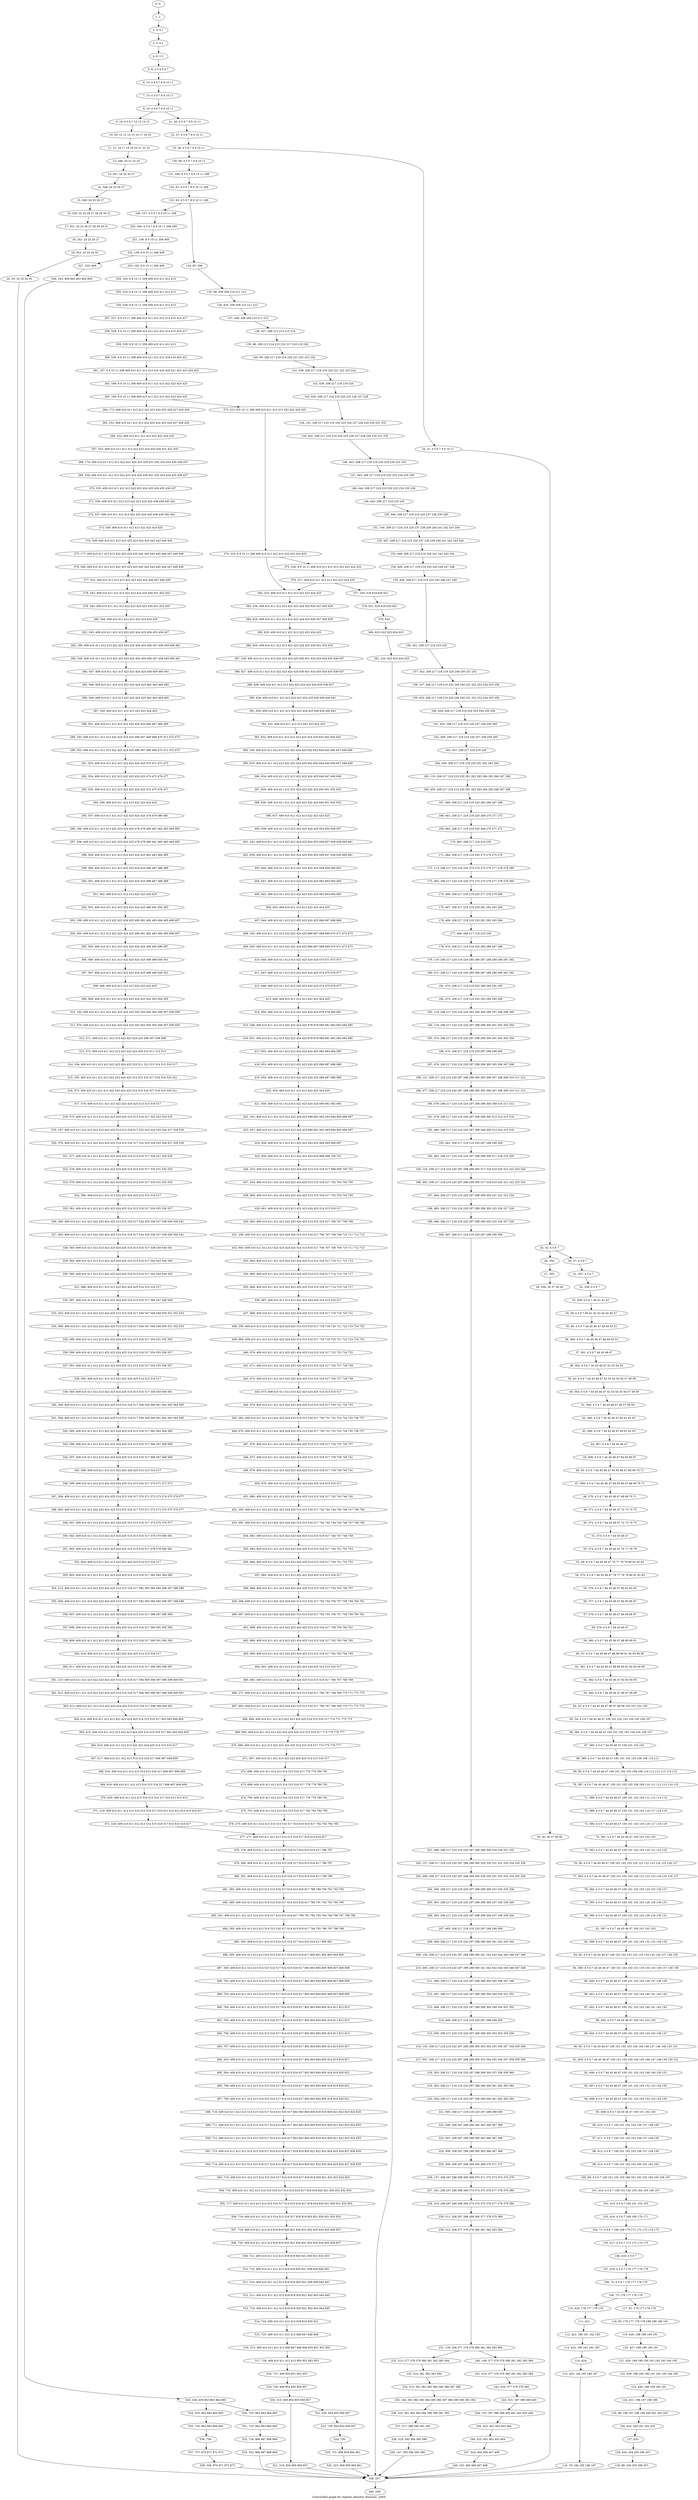 digraph G {
graph [label="Control-flow-graph for register allocator (function _erfcf)"]
0[label="0, 0: "];
1[label="1, 1: "];
2[label="2, 3: 0 1 "];
3[label="3, 5: 0 1 "];
4[label="4, 6: 2 3 "];
5[label="5, 8: 2 3 4 5 6 7 "];
6[label="6, 13: 4 5 6 7 8 9 10 11 "];
7[label="7, 15: 4 5 6 7 8 9 10 11 "];
8[label="8, 16: 4 5 6 7 8 9 10 11 "];
9[label="9, 19: 4 5 6 7 12 13 14 15 "];
10[label="10, 20: 12 13 14 15 16 17 18 19 "];
11[label="11, 21: 16 17 18 19 20 21 22 23 "];
12[label="12, 346: 20 21 22 23 "];
13[label="13, 347: 24 25 26 27 "];
14[label="14, 348: 24 25 26 27 "];
15[label="15, 349: 24 25 26 27 "];
16[label="16, 350: 24 25 26 27 28 29 30 31 "];
17[label="17, 351: 24 25 26 27 28 29 30 31 "];
18[label="18, 352: 24 25 26 27 "];
19[label="19, 353: 32 33 34 35 "];
20[label="20, 25: 32 33 34 35 "];
21[label="21, 26: 4 5 6 7 8 9 10 11 "];
22[label="22, 27: 4 5 6 7 8 9 10 11 "];
23[label="23, 28: 4 5 6 7 8 9 10 11 "];
24[label="24, 31: 4 5 6 7 8 9 10 11 "];
25[label="25, 32: 4 5 6 7 "];
26[label="26, 354: "];
27[label="27, 355: "];
28[label="28, 356: 36 37 38 39 "];
29[label="29, 36: 36 37 38 39 "];
30[label="30, 37: 4 5 6 7 "];
31[label="31, 357: 4 5 6 7 "];
32[label="32, 358: 4 5 6 7 "];
33[label="33, 359: 4 5 6 7 40 41 42 43 "];
34[label="34, 39: 4 5 6 7 40 41 42 43 44 45 46 47 "];
35[label="35, 40: 4 5 6 7 44 45 46 47 48 49 50 51 "];
36[label="36, 360: 4 5 6 7 44 45 46 47 48 49 50 51 "];
37[label="37, 361: 4 5 6 7 44 45 46 47 "];
38[label="38, 362: 4 5 6 7 44 45 46 47 52 53 54 55 "];
39[label="39, 42: 4 5 6 7 44 45 46 47 52 53 54 55 56 57 58 59 "];
40[label="40, 363: 4 5 6 7 44 45 46 47 52 53 54 55 56 57 58 59 "];
41[label="41, 364: 4 5 6 7 44 45 46 47 56 57 58 59 "];
42[label="42, 365: 4 5 6 7 44 45 46 47 60 61 62 63 "];
43[label="43, 366: 4 5 6 7 44 45 46 47 60 61 62 63 "];
44[label="44, 367: 4 5 6 7 44 45 46 47 "];
45[label="45, 368: 4 5 6 7 44 45 46 47 64 65 66 67 "];
46[label="46, 45: 4 5 6 7 44 45 46 47 64 65 66 67 68 69 70 71 "];
47[label="47, 369: 4 5 6 7 44 45 46 47 64 65 66 67 68 69 70 71 "];
48[label="48, 370: 4 5 6 7 44 45 46 47 68 69 70 71 "];
49[label="49, 371: 4 5 6 7 44 45 46 47 72 73 74 75 "];
50[label="50, 372: 4 5 6 7 44 45 46 47 72 73 74 75 "];
51[label="51, 373: 4 5 6 7 44 45 46 47 "];
52[label="52, 374: 4 5 6 7 44 45 46 47 76 77 78 79 "];
53[label="53, 48: 4 5 6 7 44 45 46 47 76 77 78 79 80 81 82 83 "];
54[label="54, 375: 4 5 6 7 44 45 46 47 76 77 78 79 80 81 82 83 "];
55[label="55, 376: 4 5 6 7 44 45 46 47 80 81 82 83 "];
56[label="56, 377: 4 5 6 7 44 45 46 47 84 85 86 87 "];
57[label="57, 378: 4 5 6 7 44 45 46 47 84 85 86 87 "];
58[label="58, 379: 4 5 6 7 44 45 46 47 "];
59[label="59, 380: 4 5 6 7 44 45 46 47 88 89 90 91 "];
60[label="60, 51: 4 5 6 7 44 45 46 47 88 89 90 91 92 93 94 95 "];
61[label="61, 381: 4 5 6 7 44 45 46 47 88 89 90 91 92 93 94 95 "];
62[label="62, 382: 4 5 6 7 44 45 46 47 92 93 94 95 "];
63[label="63, 383: 4 5 6 7 44 45 46 47 96 97 98 99 "];
64[label="64, 53: 4 5 6 7 44 45 46 47 96 97 98 99 100 101 102 103 "];
65[label="65, 54: 4 5 6 7 44 45 46 47 100 101 102 103 104 105 106 107 "];
66[label="66, 384: 4 5 6 7 44 45 46 47 100 101 102 103 104 105 106 107 "];
67[label="67, 385: 4 5 6 7 44 45 46 47 100 101 102 103 "];
68[label="68, 386: 4 5 6 7 44 45 46 47 100 101 102 103 108 109 110 111 "];
69[label="69, 56: 4 5 6 7 44 45 46 47 100 101 102 103 108 109 110 111 112 113 114 115 "];
70[label="70, 387: 4 5 6 7 44 45 46 47 100 101 102 103 108 109 110 111 112 113 114 115 "];
71[label="71, 388: 4 5 6 7 44 45 46 47 100 101 102 103 112 113 114 115 "];
72[label="72, 389: 4 5 6 7 44 45 46 47 100 101 102 103 116 117 118 119 "];
73[label="73, 390: 4 5 6 7 44 45 46 47 100 101 102 103 116 117 118 119 "];
74[label="74, 391: 4 5 6 7 44 45 46 47 100 101 102 103 "];
75[label="75, 392: 4 5 6 7 44 45 46 47 100 101 102 103 120 121 122 123 "];
76[label="76, 59: 4 5 6 7 44 45 46 47 100 101 102 103 120 121 122 123 124 125 126 127 "];
77[label="77, 393: 4 5 6 7 44 45 46 47 100 101 102 103 120 121 122 123 124 125 126 127 "];
78[label="78, 394: 4 5 6 7 44 45 46 47 100 101 102 103 124 125 126 127 "];
79[label="79, 395: 4 5 6 7 44 45 46 47 100 101 102 103 128 129 130 131 "];
80[label="80, 396: 4 5 6 7 44 45 46 47 100 101 102 103 128 129 130 131 "];
81[label="81, 397: 4 5 6 7 44 45 46 47 100 101 102 103 "];
82[label="82, 398: 4 5 6 7 44 45 46 47 100 101 102 103 132 133 134 135 "];
83[label="83, 62: 4 5 6 7 44 45 46 47 100 101 102 103 132 133 134 135 136 137 138 139 "];
84[label="84, 399: 4 5 6 7 44 45 46 47 100 101 102 103 132 133 134 135 136 137 138 139 "];
85[label="85, 400: 4 5 6 7 44 45 46 47 100 101 102 103 136 137 138 139 "];
86[label="86, 401: 4 5 6 7 44 45 46 47 100 101 102 103 140 141 142 143 "];
87[label="87, 402: 4 5 6 7 44 45 46 47 100 101 102 103 140 141 142 143 "];
88[label="88, 403: 4 5 6 7 44 45 46 47 100 101 102 103 "];
89[label="89, 404: 4 5 6 7 44 45 46 47 100 101 102 103 144 145 146 147 "];
90[label="90, 65: 4 5 6 7 44 45 46 47 100 101 102 103 144 145 146 147 148 149 150 151 "];
91[label="91, 405: 4 5 6 7 44 45 46 47 100 101 102 103 144 145 146 147 148 149 150 151 "];
92[label="92, 406: 4 5 6 7 44 45 46 47 100 101 102 103 148 149 150 151 "];
93[label="93, 407: 4 5 6 7 44 45 46 47 100 101 102 103 152 153 154 155 "];
94[label="94, 408: 4 5 6 7 44 45 46 47 100 101 102 103 152 153 154 155 "];
95[label="95, 409: 4 5 6 7 44 45 46 47 100 101 102 103 "];
96[label="96, 410: 4 5 6 7 100 101 102 103 156 157 158 159 "];
97[label="97, 411: 4 5 6 7 100 101 102 103 156 157 158 159 "];
98[label="98, 412: 4 5 6 7 100 101 102 103 156 157 158 159 "];
99[label="99, 413: 4 5 6 7 100 101 102 103 160 161 162 163 "];
100[label="100, 69: 4 5 6 7 100 101 102 103 160 161 162 163 164 165 166 167 "];
101[label="101, 414: 4 5 6 7 100 101 102 103 164 165 166 167 "];
102[label="102, 415: 4 5 6 7 100 101 102 103 "];
103[label="103, 416: 4 5 6 7 168 169 170 171 "];
104[label="104, 71: 4 5 6 7 168 169 170 171 172 173 174 175 "];
105[label="105, 417: 4 5 6 7 172 173 174 175 "];
106[label="106, 418: 4 5 6 7 "];
107[label="107, 419: 4 5 6 7 176 177 178 179 "];
108[label="108, 72: 4 5 6 7 176 177 178 179 "];
109[label="109, 73: 176 177 178 179 "];
110[label="110, 420: 176 177 178 179 "];
111[label="111, 421: "];
112[label="112, 422: 180 181 182 183 "];
113[label="113, 423: 180 181 182 183 "];
114[label="114, 424: "];
115[label="115, 425: 184 185 186 187 "];
116[label="116, 79: 184 185 186 187 "];
117[label="117, 81: 176 177 178 179 "];
118[label="118, 83: 176 177 178 179 188 189 190 191 "];
119[label="119, 426: 188 189 190 191 "];
120[label="120, 427: 188 189 190 191 "];
121[label="121, 428: 188 189 190 191 192 193 194 195 "];
122[label="122, 429: 188 189 190 191 192 193 194 195 "];
123[label="123, 430: 188 189 190 191 "];
124[label="124, 431: 196 197 198 199 "];
125[label="125, 86: 196 197 198 199 200 201 202 203 "];
126[label="126, 432: 200 201 202 203 "];
127[label="127, 433: "];
128[label="128, 434: 204 205 206 207 "];
129[label="129, 88: 204 205 206 207 "];
130[label="130, 90: 4 5 6 7 8 9 10 11 "];
131[label="131, 340: 4 5 6 7 8 9 10 11 208 "];
132[label="132, 91: 4 5 6 7 8 9 10 11 208 "];
133[label="133, 92: 4 5 6 7 8 9 10 11 208 "];
134[label="134, 95: 208 "];
135[label="135, 96: 208 209 210 211 212 "];
136[label="136, 435: 208 209 210 211 212 "];
137[label="137, 436: 208 209 210 211 212 "];
138[label="138, 437: 208 213 214 215 216 "];
139[label="139, 98: 208 213 214 215 216 217 218 219 220 "];
140[label="140, 99: 208 217 218 219 220 221 222 223 224 "];
141[label="141, 438: 208 217 218 219 220 221 222 223 224 "];
142[label="142, 439: 208 217 218 219 220 "];
143[label="143, 440: 208 217 218 219 220 225 226 227 228 "];
144[label="144, 101: 208 217 218 219 220 225 226 227 228 229 230 231 232 "];
145[label="145, 441: 208 217 218 219 220 225 226 227 228 229 230 231 232 "];
146[label="146, 442: 208 217 218 219 220 229 230 231 232 "];
147[label="147, 443: 208 217 218 219 220 233 234 235 236 "];
148[label="148, 444: 208 217 218 219 220 233 234 235 236 "];
149[label="149, 445: 208 217 218 219 220 "];
150[label="150, 446: 208 217 218 219 220 237 238 239 240 "];
151[label="151, 104: 208 217 218 219 220 237 238 239 240 241 242 243 244 "];
152[label="152, 447: 208 217 218 219 220 237 238 239 240 241 242 243 244 "];
153[label="153, 448: 208 217 218 219 220 241 242 243 244 "];
154[label="154, 449: 208 217 218 219 220 245 246 247 248 "];
155[label="155, 450: 208 217 218 219 220 245 246 247 248 "];
156[label="156, 451: 208 217 218 219 220 "];
157[label="157, 452: 208 217 218 219 220 249 250 251 252 "];
158[label="158, 107: 208 217 218 219 220 249 250 251 252 253 254 255 256 "];
159[label="159, 453: 208 217 218 219 220 249 250 251 252 253 254 255 256 "];
160[label="160, 454: 208 217 218 219 220 253 254 255 256 "];
161[label="161, 455: 208 217 218 219 220 257 258 259 260 "];
162[label="162, 456: 208 217 218 219 220 257 258 259 260 "];
163[label="163, 457: 208 217 218 219 220 "];
164[label="164, 458: 208 217 218 219 220 261 262 263 264 "];
165[label="165, 110: 208 217 218 219 220 261 262 263 264 265 266 267 268 "];
166[label="166, 459: 208 217 218 219 220 261 262 263 264 265 266 267 268 "];
167[label="167, 460: 208 217 218 219 220 265 266 267 268 "];
168[label="168, 461: 208 217 218 219 220 269 270 271 272 "];
169[label="169, 462: 208 217 218 219 220 269 270 271 272 "];
170[label="170, 463: 208 217 218 219 220 "];
171[label="171, 464: 208 217 218 219 220 273 274 275 276 "];
172[label="172, 113: 208 217 218 219 220 273 274 275 276 277 278 279 280 "];
173[label="173, 465: 208 217 218 219 220 273 274 275 276 277 278 279 280 "];
174[label="174, 466: 208 217 218 219 220 277 278 279 280 "];
175[label="175, 467: 208 217 218 219 220 281 282 283 284 "];
176[label="176, 468: 208 217 218 219 220 281 282 283 284 "];
177[label="177, 469: 208 217 218 219 220 "];
178[label="178, 470: 208 217 218 219 220 285 286 287 288 "];
179[label="179, 116: 208 217 218 219 220 285 286 287 288 289 290 291 292 "];
180[label="180, 471: 208 217 218 219 220 285 286 287 288 289 290 291 292 "];
181[label="181, 472: 208 217 218 219 220 289 290 291 292 "];
182[label="182, 473: 208 217 218 219 220 293 294 295 296 "];
183[label="183, 118: 208 217 218 219 220 293 294 295 296 297 298 299 300 "];
184[label="184, 119: 208 217 218 219 220 297 298 299 300 301 302 303 304 "];
185[label="185, 474: 208 217 218 219 220 297 298 299 300 301 302 303 304 "];
186[label="186, 475: 208 217 218 219 220 297 298 299 300 "];
187[label="187, 476: 208 217 218 219 220 297 298 299 300 305 306 307 308 "];
188[label="188, 121: 208 217 218 219 220 297 298 299 300 305 306 307 308 309 310 311 312 "];
189[label="189, 477: 208 217 218 219 220 297 298 299 300 305 306 307 308 309 310 311 312 "];
190[label="190, 478: 208 217 218 219 220 297 298 299 300 309 310 311 312 "];
191[label="191, 479: 208 217 218 219 220 297 298 299 300 313 314 315 316 "];
192[label="192, 480: 208 217 218 219 220 297 298 299 300 313 314 315 316 "];
193[label="193, 481: 208 217 218 219 220 297 298 299 300 "];
194[label="194, 482: 208 217 218 219 220 297 298 299 300 317 318 319 320 "];
195[label="195, 124: 208 217 218 219 220 297 298 299 300 317 318 319 320 321 322 323 324 "];
196[label="196, 483: 208 217 218 219 220 297 298 299 300 317 318 319 320 321 322 323 324 "];
197[label="197, 484: 208 217 218 219 220 297 298 299 300 321 322 323 324 "];
198[label="198, 485: 208 217 218 219 220 297 298 299 300 325 326 327 328 "];
199[label="199, 486: 208 217 218 219 220 297 298 299 300 325 326 327 328 "];
200[label="200, 487: 208 217 218 219 220 297 298 299 300 "];
201[label="201, 488: 208 217 218 219 220 297 298 299 300 329 330 331 332 "];
202[label="202, 127: 208 217 218 219 220 297 298 299 300 329 330 331 332 333 334 335 336 "];
203[label="203, 489: 208 217 218 219 220 297 298 299 300 329 330 331 332 333 334 335 336 "];
204[label="204, 490: 208 217 218 219 220 297 298 299 300 333 334 335 336 "];
205[label="205, 491: 208 217 218 219 220 297 298 299 300 337 338 339 340 "];
206[label="206, 492: 208 217 218 219 220 297 298 299 300 337 338 339 340 "];
207[label="207, 493: 208 217 218 219 220 297 298 299 300 "];
208[label="208, 494: 208 217 218 219 220 297 298 299 300 341 342 343 344 "];
209[label="209, 130: 208 217 218 219 220 297 298 299 300 341 342 343 344 345 346 347 348 "];
210[label="210, 495: 208 217 218 219 220 297 298 299 300 341 342 343 344 345 346 347 348 "];
211[label="211, 496: 208 217 218 219 220 297 298 299 300 345 346 347 348 "];
212[label="212, 497: 208 217 218 219 220 297 298 299 300 349 350 351 352 "];
213[label="213, 498: 208 217 218 219 220 297 298 299 300 349 350 351 352 "];
214[label="214, 499: 208 217 218 219 220 297 298 299 300 "];
215[label="215, 500: 208 217 218 219 220 297 298 299 300 353 354 355 356 "];
216[label="216, 133: 208 217 218 219 220 297 298 299 300 353 354 355 356 357 358 359 360 "];
217[label="217, 501: 208 217 218 219 220 297 298 299 300 353 354 355 356 357 358 359 360 "];
218[label="218, 502: 208 217 218 219 220 297 298 299 300 357 358 359 360 "];
219[label="219, 503: 208 217 218 219 220 297 298 299 300 361 362 363 364 "];
220[label="220, 504: 208 217 218 219 220 297 298 299 300 361 362 363 364 "];
221[label="221, 505: 208 217 218 219 220 297 298 299 300 "];
222[label="222, 506: 208 297 298 299 300 365 366 367 368 "];
223[label="223, 507: 208 297 298 299 300 365 366 367 368 "];
224[label="224, 508: 208 297 298 299 300 365 366 367 368 "];
225[label="225, 509: 208 297 298 299 300 369 370 371 372 "];
226[label="226, 137: 208 297 298 299 300 369 370 371 372 373 374 375 376 "];
227[label="227, 341: 208 297 298 299 300 373 374 375 376 377 378 379 380 "];
228[label="228, 510: 208 297 298 299 300 373 374 375 376 377 378 379 380 "];
229[label="229, 511: 208 297 298 299 300 377 378 379 380 "];
230[label="230, 512: 208 377 378 379 380 381 382 383 384 "];
231[label="231, 139: 208 377 378 379 380 381 382 383 384 "];
232[label="232, 513: 377 378 379 380 381 382 383 384 "];
233[label="233, 514: 381 382 383 384 "];
234[label="234, 515: 381 382 383 384 385 386 387 388 "];
235[label="235, 144: 381 382 383 384 385 386 387 388 389 390 391 392 "];
236[label="236, 516: 381 382 383 384 389 390 391 392 "];
237[label="237, 517: 389 390 391 392 "];
238[label="238, 518: 393 394 395 396 "];
239[label="239, 147: 393 394 395 396 "];
240[label="240, 149: 377 378 379 380 381 382 383 384 "];
241[label="241, 519: 377 378 379 380 381 382 383 384 "];
242[label="242, 520: 377 378 379 380 "];
243[label="243, 521: 397 398 399 400 "];
244[label="244, 153: 397 398 399 400 401 402 403 404 "];
245[label="245, 522: 401 402 403 404 "];
246[label="246, 523: 401 402 403 404 "];
247[label="247, 524: 405 406 407 408 "];
248[label="248, 155: 405 406 407 408 "];
249[label="249, 157: 4 5 6 7 8 9 10 11 208 "];
250[label="250, 344: 4 5 6 7 8 9 10 11 208 409 "];
251[label="251, 158: 8 9 10 11 208 409 "];
252[label="252, 159: 8 9 10 11 208 409 "];
253[label="253, 162: 8 9 10 11 208 409 "];
254[label="254, 163: 8 9 10 11 208 409 410 411 412 413 "];
255[label="255, 525: 8 9 10 11 208 409 410 411 412 413 "];
256[label="256, 526: 8 9 10 11 208 409 410 411 412 413 "];
257[label="257, 527: 8 9 10 11 208 409 410 411 412 413 414 415 416 417 "];
258[label="258, 528: 8 9 10 11 208 409 410 411 412 413 414 415 416 417 "];
259[label="259, 529: 8 9 10 11 208 409 410 411 412 413 "];
260[label="260, 530: 8 9 10 11 208 409 410 411 412 413 418 419 420 421 "];
261[label="261, 167: 8 9 10 11 208 409 410 411 412 413 418 419 420 421 422 423 424 425 "];
262[label="262, 168: 8 9 10 11 208 409 410 411 412 413 422 423 424 425 "];
263[label="263, 169: 8 9 10 11 208 409 410 411 412 413 422 423 424 425 "];
264[label="264, 172: 409 410 411 412 413 422 423 424 425 426 427 428 429 "];
265[label="265, 531: 409 410 411 412 413 422 423 424 425 426 427 428 429 "];
266[label="266, 532: 409 410 411 412 413 422 423 424 425 "];
267[label="267, 533: 409 410 411 412 413 422 423 424 425 430 431 432 433 "];
268[label="268, 174: 409 410 411 412 413 422 423 424 425 430 431 432 433 434 435 436 437 "];
269[label="269, 534: 409 410 411 412 413 422 423 424 425 430 431 432 433 434 435 436 437 "];
270[label="270, 535: 409 410 411 412 413 422 423 424 425 434 435 436 437 "];
271[label="271, 536: 409 410 411 412 413 422 423 424 425 438 439 440 441 "];
272[label="272, 537: 409 410 411 412 413 422 423 424 425 438 439 440 441 "];
273[label="273, 538: 409 410 411 412 413 422 423 424 425 "];
274[label="274, 539: 409 410 411 412 413 422 423 424 425 442 443 444 445 "];
275[label="275, 177: 409 410 411 412 413 422 423 424 425 442 443 444 445 446 447 448 449 "];
276[label="276, 540: 409 410 411 412 413 422 423 424 425 442 443 444 445 446 447 448 449 "];
277[label="277, 541: 409 410 411 412 413 422 423 424 425 446 447 448 449 "];
278[label="278, 542: 409 410 411 412 413 422 423 424 425 450 451 452 453 "];
279[label="279, 543: 409 410 411 412 413 422 423 424 425 450 451 452 453 "];
280[label="280, 544: 409 410 411 412 413 422 423 424 425 "];
281[label="281, 545: 409 410 411 412 413 422 423 424 425 454 455 456 457 "];
282[label="282, 180: 409 410 411 412 413 422 423 424 425 454 455 456 457 458 459 460 461 "];
283[label="283, 546: 409 410 411 412 413 422 423 424 425 454 455 456 457 458 459 460 461 "];
284[label="284, 547: 409 410 411 412 413 422 423 424 425 458 459 460 461 "];
285[label="285, 548: 409 410 411 412 413 422 423 424 425 462 463 464 465 "];
286[label="286, 549: 409 410 411 412 413 422 423 424 425 462 463 464 465 "];
287[label="287, 550: 409 410 411 412 413 422 423 424 425 "];
288[label="288, 551: 409 410 411 412 413 422 423 424 425 466 467 468 469 "];
289[label="289, 183: 409 410 411 412 413 422 423 424 425 466 467 468 469 470 471 472 473 "];
290[label="290, 552: 409 410 411 412 413 422 423 424 425 466 467 468 469 470 471 472 473 "];
291[label="291, 553: 409 410 411 412 413 422 423 424 425 470 471 472 473 "];
292[label="292, 554: 409 410 411 412 413 422 423 424 425 474 475 476 477 "];
293[label="293, 555: 409 410 411 412 413 422 423 424 425 474 475 476 477 "];
294[label="294, 556: 409 410 411 412 413 422 423 424 425 "];
295[label="295, 557: 409 410 411 412 413 422 423 424 425 478 479 480 481 "];
296[label="296, 186: 409 410 411 412 413 422 423 424 425 478 479 480 481 482 483 484 485 "];
297[label="297, 558: 409 410 411 412 413 422 423 424 425 478 479 480 481 482 483 484 485 "];
298[label="298, 559: 409 410 411 412 413 422 423 424 425 482 483 484 485 "];
299[label="299, 560: 409 410 411 412 413 422 423 424 425 486 487 488 489 "];
300[label="300, 561: 409 410 411 412 413 422 423 424 425 486 487 488 489 "];
301[label="301, 562: 409 410 411 412 413 422 423 424 425 "];
302[label="302, 563: 409 410 411 412 413 422 423 424 425 490 491 492 493 "];
303[label="303, 189: 409 410 411 412 413 422 423 424 425 490 491 492 493 494 495 496 497 "];
304[label="304, 564: 409 410 411 412 413 422 423 424 425 490 491 492 493 494 495 496 497 "];
305[label="305, 565: 409 410 411 412 413 422 423 424 425 494 495 496 497 "];
306[label="306, 566: 409 410 411 412 413 422 423 424 425 498 499 500 501 "];
307[label="307, 567: 409 410 411 412 413 422 423 424 425 498 499 500 501 "];
308[label="308, 568: 409 410 411 412 413 422 423 424 425 "];
309[label="309, 569: 409 410 411 412 413 422 423 424 425 502 503 504 505 "];
310[label="310, 192: 409 410 411 412 413 422 423 424 425 502 503 504 505 506 507 508 509 "];
311[label="311, 570: 409 410 411 412 413 422 423 424 425 502 503 504 505 506 507 508 509 "];
312[label="312, 571: 409 410 411 412 413 422 423 424 425 506 507 508 509 "];
313[label="313, 572: 409 410 411 412 413 422 423 424 425 510 511 512 513 "];
314[label="314, 194: 409 410 411 412 413 422 423 424 425 510 511 512 513 514 515 516 517 "];
315[label="315, 195: 409 410 411 412 413 422 423 424 425 514 515 516 517 518 519 520 521 "];
316[label="316, 573: 409 410 411 412 413 422 423 424 425 514 515 516 517 518 519 520 521 "];
317[label="317, 574: 409 410 411 412 413 422 423 424 425 514 515 516 517 "];
318[label="318, 575: 409 410 411 412 413 422 423 424 425 514 515 516 517 522 523 524 525 "];
319[label="319, 197: 409 410 411 412 413 422 423 424 425 514 515 516 517 522 523 524 525 526 527 528 529 "];
320[label="320, 576: 409 410 411 412 413 422 423 424 425 514 515 516 517 522 523 524 525 526 527 528 529 "];
321[label="321, 577: 409 410 411 412 413 422 423 424 425 514 515 516 517 526 527 528 529 "];
322[label="322, 578: 409 410 411 412 413 422 423 424 425 514 515 516 517 530 531 532 533 "];
323[label="323, 579: 409 410 411 412 413 422 423 424 425 514 515 516 517 530 531 532 533 "];
324[label="324, 580: 409 410 411 412 413 422 423 424 425 514 515 516 517 "];
325[label="325, 581: 409 410 411 412 413 422 423 424 425 514 515 516 517 534 535 536 537 "];
326[label="326, 200: 409 410 411 412 413 422 423 424 425 514 515 516 517 534 535 536 537 538 539 540 541 "];
327[label="327, 582: 409 410 411 412 413 422 423 424 425 514 515 516 517 534 535 536 537 538 539 540 541 "];
328[label="328, 583: 409 410 411 412 413 422 423 424 425 514 515 516 517 538 539 540 541 "];
329[label="329, 584: 409 410 411 412 413 422 423 424 425 514 515 516 517 542 543 544 545 "];
330[label="330, 585: 409 410 411 412 413 422 423 424 425 514 515 516 517 542 543 544 545 "];
331[label="331, 586: 409 410 411 412 413 422 423 424 425 514 515 516 517 "];
332[label="332, 587: 409 410 411 412 413 422 423 424 425 514 515 516 517 546 547 548 549 "];
333[label="333, 203: 409 410 411 412 413 422 423 424 425 514 515 516 517 546 547 548 549 550 551 552 553 "];
334[label="334, 588: 409 410 411 412 413 422 423 424 425 514 515 516 517 546 547 548 549 550 551 552 553 "];
335[label="335, 589: 409 410 411 412 413 422 423 424 425 514 515 516 517 550 551 552 553 "];
336[label="336, 590: 409 410 411 412 413 422 423 424 425 514 515 516 517 554 555 556 557 "];
337[label="337, 591: 409 410 411 412 413 422 423 424 425 514 515 516 517 554 555 556 557 "];
338[label="338, 592: 409 410 411 412 413 422 423 424 425 514 515 516 517 "];
339[label="339, 593: 409 410 411 412 413 422 423 424 425 514 515 516 517 558 559 560 561 "];
340[label="340, 206: 409 410 411 412 413 422 423 424 425 514 515 516 517 558 559 560 561 562 563 564 565 "];
341[label="341, 594: 409 410 411 412 413 422 423 424 425 514 515 516 517 558 559 560 561 562 563 564 565 "];
342[label="342, 595: 409 410 411 412 413 422 423 424 425 514 515 516 517 562 563 564 565 "];
343[label="343, 596: 409 410 411 412 413 422 423 424 425 514 515 516 517 566 567 568 569 "];
344[label="344, 597: 409 410 411 412 413 422 423 424 425 514 515 516 517 566 567 568 569 "];
345[label="345, 598: 409 410 411 412 413 422 423 424 425 514 515 516 517 "];
346[label="346, 599: 409 410 411 412 413 422 423 424 425 514 515 516 517 570 571 572 573 "];
347[label="347, 209: 409 410 411 412 413 422 423 424 425 514 515 516 517 570 571 572 573 574 575 576 577 "];
348[label="348, 600: 409 410 411 412 413 422 423 424 425 514 515 516 517 570 571 572 573 574 575 576 577 "];
349[label="349, 601: 409 410 411 412 413 422 423 424 425 514 515 516 517 574 575 576 577 "];
350[label="350, 602: 409 410 411 412 413 422 423 424 425 514 515 516 517 578 579 580 581 "];
351[label="351, 603: 409 410 411 412 413 422 423 424 425 514 515 516 517 578 579 580 581 "];
352[label="352, 604: 409 410 411 412 413 422 423 424 425 514 515 516 517 "];
353[label="353, 605: 409 410 411 412 413 422 423 424 425 514 515 516 517 582 583 584 585 "];
354[label="354, 212: 409 410 411 412 413 422 423 424 425 514 515 516 517 582 583 584 585 586 587 588 589 "];
355[label="355, 606: 409 410 411 412 413 422 423 424 425 514 515 516 517 582 583 584 585 586 587 588 589 "];
356[label="356, 607: 409 410 411 412 413 422 423 424 425 514 515 516 517 586 587 588 589 "];
357[label="357, 608: 409 410 411 412 413 422 423 424 425 514 515 516 517 590 591 592 593 "];
358[label="358, 609: 409 410 411 412 413 422 423 424 425 514 515 516 517 590 591 592 593 "];
359[label="359, 610: 409 410 411 412 413 422 423 424 425 514 515 516 517 "];
360[label="360, 611: 409 410 411 412 413 422 423 424 425 514 515 516 517 594 595 596 597 "];
361[label="361, 215: 409 410 411 412 413 422 423 424 425 514 515 516 517 594 595 596 597 598 599 600 601 "];
362[label="362, 612: 409 410 411 412 413 422 423 424 425 514 515 516 517 594 595 596 597 598 599 600 601 "];
363[label="363, 613: 409 410 411 412 413 422 423 424 425 514 515 516 517 598 599 600 601 "];
364[label="364, 614: 409 410 411 412 413 422 423 424 425 514 515 516 517 602 603 604 605 "];
365[label="365, 615: 409 410 411 412 413 422 423 424 425 514 515 516 517 602 603 604 605 "];
366[label="366, 616: 409 410 411 412 413 422 423 424 425 514 515 516 517 "];
367[label="367, 617: 409 410 411 412 413 514 515 516 517 606 607 608 609 "];
368[label="368, 618: 409 410 411 412 413 514 515 516 517 606 607 608 609 "];
369[label="369, 619: 409 410 411 412 413 514 515 516 517 606 607 608 609 "];
370[label="370, 620: 409 410 411 412 413 514 515 516 517 610 611 612 613 "];
371[label="371, 219: 409 410 411 412 413 514 515 516 517 610 611 612 613 614 615 616 617 "];
372[label="372, 220: 409 410 411 412 413 514 515 516 517 614 615 616 617 "];
373[label="373, 221: 8 9 10 11 208 409 410 411 412 413 422 423 424 425 "];
374[label="374, 223: 8 9 10 11 208 409 410 411 412 413 422 423 424 425 "];
375[label="375, 226: 8 9 10 11 409 410 411 412 413 422 423 424 425 "];
376[label="376, 227: 409 410 411 412 413 422 423 424 425 "];
377[label="377, 230: 618 619 620 621 "];
378[label="378, 621: 618 619 620 621 "];
379[label="379, 622: "];
380[label="380, 623: 622 623 624 625 "];
381[label="381, 232: 622 623 624 625 "];
382[label="382, 233: 409 410 411 412 413 422 423 424 425 "];
383[label="383, 234: 409 410 411 412 413 422 423 424 425 626 627 628 629 "];
384[label="384, 624: 409 410 411 412 413 422 423 424 425 626 627 628 629 "];
385[label="385, 625: 409 410 411 412 413 422 423 424 425 "];
386[label="386, 626: 409 410 411 412 413 422 423 424 425 630 631 632 633 "];
387[label="387, 236: 409 410 411 412 413 422 423 424 425 630 631 632 633 634 635 636 637 "];
388[label="388, 627: 409 410 411 412 413 422 423 424 425 630 631 632 633 634 635 636 637 "];
389[label="389, 628: 409 410 411 412 413 422 423 424 425 634 635 636 637 "];
390[label="390, 629: 409 410 411 412 413 422 423 424 425 638 639 640 641 "];
391[label="391, 630: 409 410 411 412 413 422 423 424 425 638 639 640 641 "];
392[label="392, 631: 409 410 411 412 413 422 423 424 425 "];
393[label="393, 632: 409 410 411 412 413 422 423 424 425 642 643 644 645 "];
394[label="394, 239: 409 410 411 412 413 422 423 424 425 642 643 644 645 646 647 648 649 "];
395[label="395, 633: 409 410 411 412 413 422 423 424 425 642 643 644 645 646 647 648 649 "];
396[label="396, 634: 409 410 411 412 413 422 423 424 425 646 647 648 649 "];
397[label="397, 635: 409 410 411 412 413 422 423 424 425 650 651 652 653 "];
398[label="398, 636: 409 410 411 412 413 422 423 424 425 650 651 652 653 "];
399[label="399, 637: 409 410 411 412 413 422 423 424 425 "];
400[label="400, 638: 409 410 411 412 413 422 423 424 425 654 655 656 657 "];
401[label="401, 242: 409 410 411 412 413 422 423 424 425 654 655 656 657 658 659 660 661 "];
402[label="402, 639: 409 410 411 412 413 422 423 424 425 654 655 656 657 658 659 660 661 "];
403[label="403, 640: 409 410 411 412 413 422 423 424 425 658 659 660 661 "];
404[label="404, 641: 409 410 411 412 413 422 423 424 425 662 663 664 665 "];
405[label="405, 642: 409 410 411 412 413 422 423 424 425 662 663 664 665 "];
406[label="406, 643: 409 410 411 412 413 422 423 424 425 "];
407[label="407, 644: 409 410 411 412 413 422 423 424 425 666 667 668 669 "];
408[label="408, 245: 409 410 411 412 413 422 423 424 425 666 667 668 669 670 671 672 673 "];
409[label="409, 645: 409 410 411 412 413 422 423 424 425 666 667 668 669 670 671 672 673 "];
410[label="410, 646: 409 410 411 412 413 422 423 424 425 670 671 672 673 "];
411[label="411, 647: 409 410 411 412 413 422 423 424 425 674 675 676 677 "];
412[label="412, 648: 409 410 411 412 413 422 423 424 425 674 675 676 677 "];
413[label="413, 649: 409 410 411 412 413 422 423 424 425 "];
414[label="414, 650: 409 410 411 412 413 422 423 424 425 678 679 680 681 "];
415[label="415, 248: 409 410 411 412 413 422 423 424 425 678 679 680 681 682 683 684 685 "];
416[label="416, 651: 409 410 411 412 413 422 423 424 425 678 679 680 681 682 683 684 685 "];
417[label="417, 652: 409 410 411 412 413 422 423 424 425 682 683 684 685 "];
418[label="418, 653: 409 410 411 412 413 422 423 424 425 686 687 688 689 "];
419[label="419, 654: 409 410 411 412 413 422 423 424 425 686 687 688 689 "];
420[label="420, 655: 409 410 411 412 413 422 423 424 425 "];
421[label="421, 656: 409 410 411 412 413 422 423 424 425 690 691 692 693 "];
422[label="422, 251: 409 410 411 412 413 422 423 424 425 690 691 692 693 694 695 696 697 "];
423[label="423, 657: 409 410 411 412 413 422 423 424 425 690 691 692 693 694 695 696 697 "];
424[label="424, 658: 409 410 411 412 413 422 423 424 425 694 695 696 697 "];
425[label="425, 659: 409 410 411 412 413 422 423 424 425 698 699 700 701 "];
426[label="426, 253: 409 410 411 412 413 422 423 424 425 514 515 516 517 698 699 700 701 "];
427[label="427, 254: 409 410 411 412 413 422 423 424 425 514 515 516 517 702 703 704 705 "];
428[label="428, 660: 409 410 411 412 413 422 423 424 425 514 515 516 517 702 703 704 705 "];
429[label="429, 661: 409 410 411 412 413 422 423 424 425 514 515 516 517 "];
430[label="430, 662: 409 410 411 412 413 422 423 424 425 514 515 516 517 706 707 708 709 "];
431[label="431, 256: 409 410 411 412 413 422 423 424 425 514 515 516 517 706 707 708 709 710 711 712 713 "];
432[label="432, 663: 409 410 411 412 413 422 423 424 425 514 515 516 517 706 707 708 709 710 711 712 713 "];
433[label="433, 664: 409 410 411 412 413 422 423 424 425 514 515 516 517 710 711 712 713 "];
434[label="434, 665: 409 410 411 412 413 422 423 424 425 514 515 516 517 714 715 716 717 "];
435[label="435, 666: 409 410 411 412 413 422 423 424 425 514 515 516 517 714 715 716 717 "];
436[label="436, 667: 409 410 411 412 413 422 423 424 425 514 515 516 517 "];
437[label="437, 668: 409 410 411 412 413 422 423 424 425 514 515 516 517 718 719 720 721 "];
438[label="438, 259: 409 410 411 412 413 422 423 424 425 514 515 516 517 718 719 720 721 722 723 724 725 "];
439[label="439, 669: 409 410 411 412 413 422 423 424 425 514 515 516 517 718 719 720 721 722 723 724 725 "];
440[label="440, 670: 409 410 411 412 413 422 423 424 425 514 515 516 517 722 723 724 725 "];
441[label="441, 671: 409 410 411 412 413 422 423 424 425 514 515 516 517 726 727 728 729 "];
442[label="442, 672: 409 410 411 412 413 422 423 424 425 514 515 516 517 726 727 728 729 "];
443[label="443, 673: 409 410 411 412 413 422 423 424 425 514 515 516 517 "];
444[label="444, 674: 409 410 411 412 413 422 423 424 425 514 515 516 517 730 731 732 733 "];
445[label="445, 262: 409 410 411 412 413 422 423 424 425 514 515 516 517 730 731 732 733 734 735 736 737 "];
446[label="446, 675: 409 410 411 412 413 422 423 424 425 514 515 516 517 730 731 732 733 734 735 736 737 "];
447[label="447, 676: 409 410 411 412 413 422 423 424 425 514 515 516 517 734 735 736 737 "];
448[label="448, 677: 409 410 411 412 413 422 423 424 425 514 515 516 517 738 739 740 741 "];
449[label="449, 678: 409 410 411 412 413 422 423 424 425 514 515 516 517 738 739 740 741 "];
450[label="450, 679: 409 410 411 412 413 422 423 424 425 514 515 516 517 "];
451[label="451, 680: 409 410 411 412 413 422 423 424 425 514 515 516 517 742 743 744 745 "];
452[label="452, 265: 409 410 411 412 413 422 423 424 425 514 515 516 517 742 743 744 745 746 747 748 749 "];
453[label="453, 681: 409 410 411 412 413 422 423 424 425 514 515 516 517 742 743 744 745 746 747 748 749 "];
454[label="454, 682: 409 410 411 412 413 422 423 424 425 514 515 516 517 746 747 748 749 "];
455[label="455, 683: 409 410 411 412 413 422 423 424 425 514 515 516 517 750 751 752 753 "];
456[label="456, 684: 409 410 411 412 413 422 423 424 425 514 515 516 517 750 751 752 753 "];
457[label="457, 685: 409 410 411 412 413 422 423 424 425 514 515 516 517 "];
458[label="458, 686: 409 410 411 412 413 422 423 424 425 514 515 516 517 754 755 756 757 "];
459[label="459, 268: 409 410 411 412 413 422 423 424 425 514 515 516 517 754 755 756 757 758 759 760 761 "];
460[label="460, 687: 409 410 411 412 413 422 423 424 425 514 515 516 517 754 755 756 757 758 759 760 761 "];
461[label="461, 688: 409 410 411 412 413 422 423 424 425 514 515 516 517 758 759 760 761 "];
462[label="462, 689: 409 410 411 412 413 422 423 424 425 514 515 516 517 762 763 764 765 "];
463[label="463, 690: 409 410 411 412 413 422 423 424 425 514 515 516 517 762 763 764 765 "];
464[label="464, 691: 409 410 411 412 413 422 423 424 425 514 515 516 517 "];
465[label="465, 692: 409 410 411 412 413 422 423 424 425 514 515 516 517 766 767 768 769 "];
466[label="466, 271: 409 410 411 412 413 422 423 424 425 514 515 516 517 766 767 768 769 770 771 772 773 "];
467[label="467, 693: 409 410 411 412 413 422 423 424 425 514 515 516 517 766 767 768 769 770 771 772 773 "];
468[label="468, 694: 409 410 411 412 413 422 423 424 425 514 515 516 517 770 771 772 773 "];
469[label="469, 695: 409 410 411 412 413 422 423 424 425 514 515 516 517 774 775 776 777 "];
470[label="470, 696: 409 410 411 412 413 422 423 424 425 514 515 516 517 774 775 776 777 "];
471[label="471, 697: 409 410 411 412 413 422 423 424 425 514 515 516 517 "];
472[label="472, 698: 409 410 411 412 413 514 515 516 517 778 779 780 781 "];
473[label="473, 699: 409 410 411 412 413 514 515 516 517 778 779 780 781 "];
474[label="474, 700: 409 410 411 412 413 514 515 516 517 778 779 780 781 "];
475[label="475, 701: 409 410 411 412 413 514 515 516 517 782 783 784 785 "];
476[label="476, 275: 409 410 411 412 413 514 515 516 517 614 615 616 617 782 783 784 785 "];
477[label="477, 277: 409 410 411 412 413 514 515 516 517 614 615 616 617 "];
478[label="478, 278: 409 410 411 412 413 514 515 516 517 614 615 616 617 786 787 "];
479[label="479, 280: 409 410 411 412 413 514 515 516 517 614 615 616 617 786 787 "];
480[label="480, 281: 409 410 411 412 413 514 515 516 517 614 615 616 617 788 789 "];
481[label="481, 283: 409 410 411 412 413 514 515 516 517 614 615 616 617 788 789 790 791 792 793 "];
482[label="482, 289: 409 410 411 412 413 514 515 516 517 614 615 616 617 790 791 792 793 794 795 "];
483[label="483, 291: 409 410 411 412 413 514 515 516 517 614 615 616 617 790 791 792 793 794 795 796 797 798 799 "];
484[label="484, 292: 409 410 411 412 413 514 515 516 517 614 615 616 617 794 795 796 797 798 799 "];
485[label="485, 293: 409 410 411 412 413 514 515 516 517 614 615 616 617 800 801 "];
486[label="486, 295: 409 410 411 412 413 514 515 516 517 614 615 616 617 800 801 802 803 804 805 "];
487[label="487, 300: 409 410 411 412 413 514 515 516 517 614 615 616 617 802 803 804 805 806 807 808 809 "];
488[label="488, 702: 409 410 411 412 413 514 515 516 517 614 615 616 617 802 803 804 805 806 807 808 809 "];
489[label="489, 703: 409 410 411 412 413 514 515 516 517 614 615 616 617 802 803 804 805 806 807 808 809 "];
490[label="490, 704: 409 410 411 412 413 514 515 516 517 614 615 616 617 802 803 804 805 810 811 812 813 "];
491[label="491, 705: 409 410 411 412 413 514 515 516 517 614 615 616 617 802 803 804 805 810 811 812 813 "];
492[label="492, 706: 409 410 411 412 413 514 515 516 517 614 615 616 617 802 803 804 805 810 811 812 813 "];
493[label="493, 707: 409 410 411 412 413 514 515 516 517 614 615 616 617 802 803 804 805 814 815 816 817 "];
494[label="494, 303: 409 410 411 412 413 514 515 516 517 614 615 616 617 802 803 804 805 814 815 816 817 "];
495[label="495, 304: 409 410 411 412 413 514 515 516 517 614 615 616 617 802 803 804 805 818 819 820 821 "];
496[label="496, 708: 409 410 411 412 413 514 515 516 517 614 615 616 617 802 803 804 805 818 819 820 821 "];
497[label="497, 709: 409 410 411 412 413 514 515 516 517 614 615 616 617 802 803 804 805 818 819 820 821 "];
498[label="498, 710: 409 410 411 412 413 514 515 516 517 614 615 616 617 802 803 804 805 818 819 820 821 822 823 824 825 "];
499[label="499, 711: 409 410 411 412 413 514 515 516 517 614 615 616 617 802 803 804 805 818 819 820 821 822 823 824 825 "];
500[label="500, 712: 409 410 411 412 413 514 515 516 517 614 615 616 617 802 803 804 805 818 819 820 821 822 823 824 825 "];
501[label="501, 713: 409 410 411 412 413 514 515 516 517 614 615 616 617 818 819 820 821 822 823 824 825 826 827 828 829 "];
502[label="502, 714: 409 410 411 412 413 514 515 516 517 614 615 616 617 818 819 820 821 822 823 824 825 826 827 828 829 "];
503[label="503, 715: 409 410 411 412 413 514 515 516 517 614 615 616 617 818 819 820 821 822 823 824 825 "];
504[label="504, 716: 409 410 411 412 413 514 515 516 517 614 615 616 617 818 819 820 821 830 831 832 833 "];
505[label="505, 717: 409 410 411 412 413 514 515 516 517 614 615 616 617 818 819 820 821 830 831 832 833 "];
506[label="506, 718: 409 410 411 412 413 514 515 516 517 818 819 820 821 830 831 832 833 "];
507[label="507, 719: 409 410 411 412 413 818 819 820 821 830 831 832 833 834 835 836 837 "];
508[label="508, 720: 409 410 411 412 413 818 819 820 821 830 831 832 833 834 835 836 837 "];
509[label="509, 721: 409 410 411 412 413 818 819 820 821 830 831 832 833 "];
510[label="510, 722: 409 410 411 412 413 818 819 820 821 838 839 840 841 "];
511[label="511, 310: 409 410 411 412 413 818 819 820 821 838 839 840 841 "];
512[label="512, 311: 409 410 411 412 413 818 819 820 821 842 843 844 845 "];
513[label="513, 723: 409 410 411 412 413 818 819 820 821 842 843 844 845 "];
514[label="514, 724: 409 410 411 412 413 818 819 820 821 "];
515[label="515, 725: 409 410 411 412 413 846 847 848 849 "];
516[label="516, 313: 409 410 411 412 413 846 847 848 849 850 851 852 853 "];
517[label="517, 726: 409 410 411 412 413 850 851 852 853 "];
518[label="518, 727: 409 850 851 852 853 "];
519[label="519, 728: 409 854 855 856 857 "];
520[label="520, 315: 409 854 855 856 857 "];
521[label="521, 319: 854 855 856 857 "];
522[label="522, 320: 854 855 856 857 "];
523[label="523, 729: 854 855 856 857 "];
524[label="524, 730: "];
525[label="525, 731: 858 859 860 861 "];
526[label="526, 323: 858 859 860 861 "];
527[label="527, 324: 409 "];
528[label="528, 343: 409 862 863 864 865 "];
529[label="529, 326: 409 862 863 864 865 "];
530[label="530, 732: 862 863 864 865 "];
531[label="531, 733: 862 863 864 865 "];
532[label="532, 734: 866 867 868 869 "];
533[label="533, 332: 866 867 868 869 "];
534[label="534, 333: 862 863 864 865 "];
535[label="535, 735: 862 863 864 865 "];
536[label="536, 736: "];
537[label="537, 737: 870 871 872 873 "];
538[label="538, 336: 870 871 872 873 "];
539[label="539, 337: "];
540[label="540, 338: "];
0->1 ;
1->2 ;
2->3 ;
3->4 ;
4->5 ;
5->6 ;
6->7 ;
7->8 ;
8->9 ;
8->21 ;
9->10 ;
10->11 ;
11->12 ;
12->13 ;
13->14 ;
14->15 ;
15->16 ;
16->17 ;
17->18 ;
18->19 ;
19->20 ;
20->539 ;
21->22 ;
22->23 ;
23->24 ;
23->130 ;
24->25 ;
25->26 ;
25->30 ;
26->27 ;
27->28 ;
28->29 ;
29->539 ;
30->31 ;
31->32 ;
32->33 ;
33->34 ;
34->35 ;
35->36 ;
36->37 ;
37->38 ;
38->39 ;
39->40 ;
40->41 ;
41->42 ;
42->43 ;
43->44 ;
44->45 ;
45->46 ;
46->47 ;
47->48 ;
48->49 ;
49->50 ;
50->51 ;
51->52 ;
52->53 ;
53->54 ;
54->55 ;
55->56 ;
56->57 ;
57->58 ;
58->59 ;
59->60 ;
60->61 ;
61->62 ;
62->63 ;
63->64 ;
64->65 ;
65->66 ;
66->67 ;
67->68 ;
68->69 ;
69->70 ;
70->71 ;
71->72 ;
72->73 ;
73->74 ;
74->75 ;
75->76 ;
76->77 ;
77->78 ;
78->79 ;
79->80 ;
80->81 ;
81->82 ;
82->83 ;
83->84 ;
84->85 ;
85->86 ;
86->87 ;
87->88 ;
88->89 ;
89->90 ;
90->91 ;
91->92 ;
92->93 ;
93->94 ;
94->95 ;
95->96 ;
96->97 ;
97->98 ;
98->99 ;
99->100 ;
100->101 ;
101->102 ;
102->103 ;
103->104 ;
104->105 ;
105->106 ;
106->107 ;
107->108 ;
108->109 ;
109->110 ;
109->117 ;
110->111 ;
111->112 ;
112->113 ;
113->114 ;
114->115 ;
115->116 ;
116->539 ;
117->118 ;
118->119 ;
119->120 ;
120->121 ;
121->122 ;
122->123 ;
123->124 ;
124->125 ;
125->126 ;
126->127 ;
127->128 ;
128->129 ;
129->539 ;
130->131 ;
131->132 ;
132->133 ;
133->134 ;
133->249 ;
134->135 ;
135->136 ;
136->137 ;
137->138 ;
138->139 ;
139->140 ;
140->141 ;
141->142 ;
142->143 ;
143->144 ;
144->145 ;
145->146 ;
146->147 ;
147->148 ;
148->149 ;
149->150 ;
150->151 ;
151->152 ;
152->153 ;
153->154 ;
154->155 ;
155->156 ;
156->157 ;
157->158 ;
158->159 ;
159->160 ;
160->161 ;
161->162 ;
162->163 ;
163->164 ;
164->165 ;
165->166 ;
166->167 ;
167->168 ;
168->169 ;
169->170 ;
170->171 ;
171->172 ;
172->173 ;
173->174 ;
174->175 ;
175->176 ;
176->177 ;
177->178 ;
178->179 ;
179->180 ;
180->181 ;
181->182 ;
182->183 ;
183->184 ;
184->185 ;
185->186 ;
186->187 ;
187->188 ;
188->189 ;
189->190 ;
190->191 ;
191->192 ;
192->193 ;
193->194 ;
194->195 ;
195->196 ;
196->197 ;
197->198 ;
198->199 ;
199->200 ;
200->201 ;
201->202 ;
202->203 ;
203->204 ;
204->205 ;
205->206 ;
206->207 ;
207->208 ;
208->209 ;
209->210 ;
210->211 ;
211->212 ;
212->213 ;
213->214 ;
214->215 ;
215->216 ;
216->217 ;
217->218 ;
218->219 ;
219->220 ;
220->221 ;
221->222 ;
222->223 ;
223->224 ;
224->225 ;
225->226 ;
226->227 ;
227->228 ;
228->229 ;
229->230 ;
230->231 ;
231->232 ;
231->240 ;
232->233 ;
233->234 ;
234->235 ;
235->236 ;
236->237 ;
237->238 ;
238->239 ;
239->539 ;
240->241 ;
241->242 ;
242->243 ;
243->244 ;
244->245 ;
245->246 ;
246->247 ;
247->248 ;
248->539 ;
249->250 ;
250->251 ;
251->252 ;
252->253 ;
252->527 ;
253->254 ;
254->255 ;
255->256 ;
256->257 ;
257->258 ;
258->259 ;
259->260 ;
260->261 ;
261->262 ;
262->263 ;
263->264 ;
263->373 ;
264->265 ;
265->266 ;
266->267 ;
267->268 ;
268->269 ;
269->270 ;
270->271 ;
271->272 ;
272->273 ;
273->274 ;
274->275 ;
275->276 ;
276->277 ;
277->278 ;
278->279 ;
279->280 ;
280->281 ;
281->282 ;
282->283 ;
283->284 ;
284->285 ;
285->286 ;
286->287 ;
287->288 ;
288->289 ;
289->290 ;
290->291 ;
291->292 ;
292->293 ;
293->294 ;
294->295 ;
295->296 ;
296->297 ;
297->298 ;
298->299 ;
299->300 ;
300->301 ;
301->302 ;
302->303 ;
303->304 ;
304->305 ;
305->306 ;
306->307 ;
307->308 ;
308->309 ;
309->310 ;
310->311 ;
311->312 ;
312->313 ;
313->314 ;
314->315 ;
315->316 ;
316->317 ;
317->318 ;
318->319 ;
319->320 ;
320->321 ;
321->322 ;
322->323 ;
323->324 ;
324->325 ;
325->326 ;
326->327 ;
327->328 ;
328->329 ;
329->330 ;
330->331 ;
331->332 ;
332->333 ;
333->334 ;
334->335 ;
335->336 ;
336->337 ;
337->338 ;
338->339 ;
339->340 ;
340->341 ;
341->342 ;
342->343 ;
343->344 ;
344->345 ;
345->346 ;
346->347 ;
347->348 ;
348->349 ;
349->350 ;
350->351 ;
351->352 ;
352->353 ;
353->354 ;
354->355 ;
355->356 ;
356->357 ;
357->358 ;
358->359 ;
359->360 ;
360->361 ;
361->362 ;
362->363 ;
363->364 ;
364->365 ;
365->366 ;
366->367 ;
367->368 ;
368->369 ;
369->370 ;
370->371 ;
371->372 ;
372->477 ;
373->374 ;
374->375 ;
374->382 ;
375->376 ;
376->377 ;
376->382 ;
377->378 ;
378->379 ;
379->380 ;
380->381 ;
381->539 ;
382->383 ;
383->384 ;
384->385 ;
385->386 ;
386->387 ;
387->388 ;
388->389 ;
389->390 ;
390->391 ;
391->392 ;
392->393 ;
393->394 ;
394->395 ;
395->396 ;
396->397 ;
397->398 ;
398->399 ;
399->400 ;
400->401 ;
401->402 ;
402->403 ;
403->404 ;
404->405 ;
405->406 ;
406->407 ;
407->408 ;
408->409 ;
409->410 ;
410->411 ;
411->412 ;
412->413 ;
413->414 ;
414->415 ;
415->416 ;
416->417 ;
417->418 ;
418->419 ;
419->420 ;
420->421 ;
421->422 ;
422->423 ;
423->424 ;
424->425 ;
425->426 ;
426->427 ;
427->428 ;
428->429 ;
429->430 ;
430->431 ;
431->432 ;
432->433 ;
433->434 ;
434->435 ;
435->436 ;
436->437 ;
437->438 ;
438->439 ;
439->440 ;
440->441 ;
441->442 ;
442->443 ;
443->444 ;
444->445 ;
445->446 ;
446->447 ;
447->448 ;
448->449 ;
449->450 ;
450->451 ;
451->452 ;
452->453 ;
453->454 ;
454->455 ;
455->456 ;
456->457 ;
457->458 ;
458->459 ;
459->460 ;
460->461 ;
461->462 ;
462->463 ;
463->464 ;
464->465 ;
465->466 ;
466->467 ;
467->468 ;
468->469 ;
469->470 ;
470->471 ;
471->472 ;
472->473 ;
473->474 ;
474->475 ;
475->476 ;
476->477 ;
477->478 ;
478->479 ;
479->480 ;
480->481 ;
481->482 ;
482->483 ;
483->484 ;
484->485 ;
485->486 ;
486->487 ;
487->488 ;
488->489 ;
489->490 ;
490->491 ;
491->492 ;
492->493 ;
493->494 ;
494->495 ;
495->496 ;
496->497 ;
497->498 ;
498->499 ;
499->500 ;
500->501 ;
501->502 ;
502->503 ;
503->504 ;
504->505 ;
505->506 ;
506->507 ;
507->508 ;
508->509 ;
509->510 ;
510->511 ;
511->512 ;
512->513 ;
513->514 ;
514->515 ;
515->516 ;
516->517 ;
517->518 ;
518->519 ;
519->520 ;
520->521 ;
520->522 ;
521->539 ;
522->523 ;
523->524 ;
524->525 ;
525->526 ;
526->539 ;
527->528 ;
528->529 ;
529->530 ;
529->534 ;
530->531 ;
531->532 ;
532->533 ;
533->539 ;
534->535 ;
535->536 ;
536->537 ;
537->538 ;
538->539 ;
539->540 ;
}
